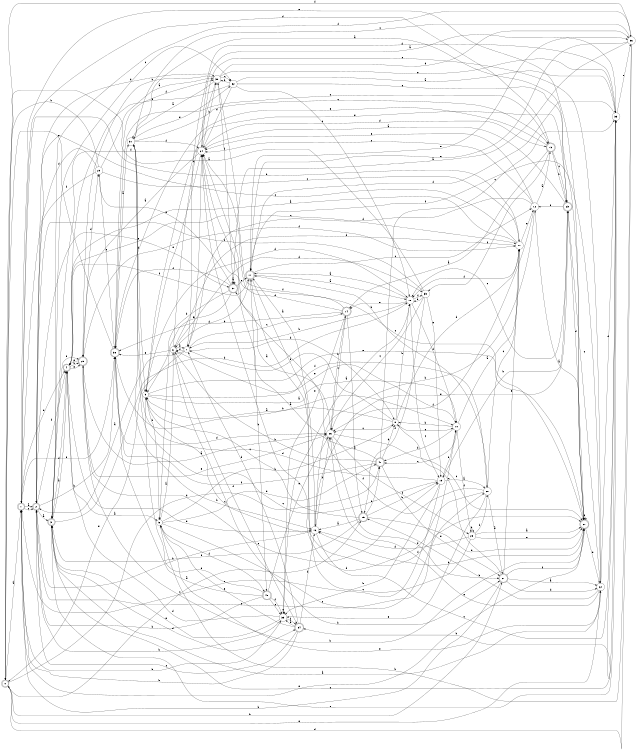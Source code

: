 digraph n34_1 {
__start0 [label="" shape="none"];

rankdir=LR;
size="8,5";

s0 [style="rounded,filled", color="black", fillcolor="white" shape="doublecircle", label="0"];
s1 [style="rounded,filled", color="black", fillcolor="white" shape="doublecircle", label="1"];
s2 [style="rounded,filled", color="black", fillcolor="white" shape="doublecircle", label="2"];
s3 [style="rounded,filled", color="black", fillcolor="white" shape="doublecircle", label="3"];
s4 [style="rounded,filled", color="black", fillcolor="white" shape="doublecircle", label="4"];
s5 [style="filled", color="black", fillcolor="white" shape="circle", label="5"];
s6 [style="filled", color="black", fillcolor="white" shape="circle", label="6"];
s7 [style="filled", color="black", fillcolor="white" shape="circle", label="7"];
s8 [style="filled", color="black", fillcolor="white" shape="circle", label="8"];
s9 [style="filled", color="black", fillcolor="white" shape="circle", label="9"];
s10 [style="filled", color="black", fillcolor="white" shape="circle", label="10"];
s11 [style="filled", color="black", fillcolor="white" shape="circle", label="11"];
s12 [style="filled", color="black", fillcolor="white" shape="circle", label="12"];
s13 [style="rounded,filled", color="black", fillcolor="white" shape="doublecircle", label="13"];
s14 [style="rounded,filled", color="black", fillcolor="white" shape="doublecircle", label="14"];
s15 [style="rounded,filled", color="black", fillcolor="white" shape="doublecircle", label="15"];
s16 [style="filled", color="black", fillcolor="white" shape="circle", label="16"];
s17 [style="rounded,filled", color="black", fillcolor="white" shape="doublecircle", label="17"];
s18 [style="filled", color="black", fillcolor="white" shape="circle", label="18"];
s19 [style="filled", color="black", fillcolor="white" shape="circle", label="19"];
s20 [style="filled", color="black", fillcolor="white" shape="circle", label="20"];
s21 [style="rounded,filled", color="black", fillcolor="white" shape="doublecircle", label="21"];
s22 [style="filled", color="black", fillcolor="white" shape="circle", label="22"];
s23 [style="rounded,filled", color="black", fillcolor="white" shape="doublecircle", label="23"];
s24 [style="filled", color="black", fillcolor="white" shape="circle", label="24"];
s25 [style="rounded,filled", color="black", fillcolor="white" shape="doublecircle", label="25"];
s26 [style="filled", color="black", fillcolor="white" shape="circle", label="26"];
s27 [style="rounded,filled", color="black", fillcolor="white" shape="doublecircle", label="27"];
s28 [style="filled", color="black", fillcolor="white" shape="circle", label="28"];
s29 [style="filled", color="black", fillcolor="white" shape="circle", label="29"];
s30 [style="filled", color="black", fillcolor="white" shape="circle", label="30"];
s31 [style="filled", color="black", fillcolor="white" shape="circle", label="31"];
s32 [style="filled", color="black", fillcolor="white" shape="circle", label="32"];
s33 [style="filled", color="black", fillcolor="white" shape="circle", label="33"];
s34 [style="rounded,filled", color="black", fillcolor="white" shape="doublecircle", label="34"];
s35 [style="filled", color="black", fillcolor="white" shape="circle", label="35"];
s36 [style="filled", color="black", fillcolor="white" shape="circle", label="36"];
s37 [style="rounded,filled", color="black", fillcolor="white" shape="doublecircle", label="37"];
s38 [style="rounded,filled", color="black", fillcolor="white" shape="doublecircle", label="38"];
s39 [style="filled", color="black", fillcolor="white" shape="circle", label="39"];
s40 [style="rounded,filled", color="black", fillcolor="white" shape="doublecircle", label="40"];
s41 [style="rounded,filled", color="black", fillcolor="white" shape="doublecircle", label="41"];
s0 -> s1 [label="a"];
s0 -> s21 [label="b"];
s0 -> s15 [label="c"];
s0 -> s41 [label="d"];
s0 -> s22 [label="e"];
s0 -> s36 [label="f"];
s1 -> s2 [label="a"];
s1 -> s35 [label="b"];
s1 -> s2 [label="c"];
s1 -> s4 [label="d"];
s1 -> s27 [label="e"];
s1 -> s38 [label="f"];
s2 -> s3 [label="a"];
s2 -> s38 [label="b"];
s2 -> s10 [label="c"];
s2 -> s30 [label="d"];
s2 -> s37 [label="e"];
s2 -> s4 [label="f"];
s3 -> s4 [label="a"];
s3 -> s18 [label="b"];
s3 -> s32 [label="c"];
s3 -> s34 [label="d"];
s3 -> s33 [label="e"];
s3 -> s25 [label="f"];
s4 -> s5 [label="a"];
s4 -> s25 [label="b"];
s4 -> s11 [label="c"];
s4 -> s3 [label="d"];
s4 -> s25 [label="e"];
s4 -> s17 [label="f"];
s5 -> s6 [label="a"];
s5 -> s8 [label="b"];
s5 -> s20 [label="c"];
s5 -> s41 [label="d"];
s5 -> s22 [label="e"];
s5 -> s40 [label="f"];
s6 -> s7 [label="a"];
s6 -> s21 [label="b"];
s6 -> s30 [label="c"];
s6 -> s39 [label="d"];
s6 -> s38 [label="e"];
s6 -> s34 [label="f"];
s7 -> s2 [label="a"];
s7 -> s8 [label="b"];
s7 -> s14 [label="c"];
s7 -> s24 [label="d"];
s7 -> s0 [label="e"];
s7 -> s6 [label="f"];
s8 -> s9 [label="a"];
s8 -> s18 [label="b"];
s8 -> s26 [label="c"];
s8 -> s11 [label="d"];
s8 -> s10 [label="e"];
s8 -> s7 [label="f"];
s9 -> s10 [label="a"];
s9 -> s5 [label="b"];
s9 -> s16 [label="c"];
s9 -> s18 [label="d"];
s9 -> s27 [label="e"];
s9 -> s20 [label="f"];
s10 -> s11 [label="a"];
s10 -> s8 [label="b"];
s10 -> s41 [label="c"];
s10 -> s41 [label="d"];
s10 -> s6 [label="e"];
s10 -> s28 [label="f"];
s11 -> s4 [label="a"];
s11 -> s1 [label="b"];
s11 -> s2 [label="c"];
s11 -> s6 [label="d"];
s11 -> s12 [label="e"];
s11 -> s18 [label="f"];
s12 -> s13 [label="a"];
s12 -> s16 [label="b"];
s12 -> s24 [label="c"];
s12 -> s7 [label="d"];
s12 -> s24 [label="e"];
s12 -> s26 [label="f"];
s13 -> s14 [label="a"];
s13 -> s23 [label="b"];
s13 -> s23 [label="c"];
s13 -> s1 [label="d"];
s13 -> s38 [label="e"];
s13 -> s39 [label="f"];
s14 -> s15 [label="a"];
s14 -> s38 [label="b"];
s14 -> s26 [label="c"];
s14 -> s24 [label="d"];
s14 -> s35 [label="e"];
s14 -> s30 [label="f"];
s15 -> s16 [label="a"];
s15 -> s19 [label="b"];
s15 -> s9 [label="c"];
s15 -> s27 [label="d"];
s15 -> s41 [label="e"];
s15 -> s3 [label="f"];
s16 -> s17 [label="a"];
s16 -> s2 [label="b"];
s16 -> s33 [label="c"];
s16 -> s4 [label="d"];
s16 -> s23 [label="e"];
s16 -> s26 [label="f"];
s17 -> s18 [label="a"];
s17 -> s40 [label="b"];
s17 -> s12 [label="c"];
s17 -> s6 [label="d"];
s17 -> s36 [label="e"];
s17 -> s27 [label="f"];
s18 -> s17 [label="a"];
s18 -> s7 [label="b"];
s18 -> s19 [label="c"];
s18 -> s10 [label="d"];
s18 -> s14 [label="e"];
s18 -> s39 [label="f"];
s19 -> s20 [label="a"];
s19 -> s35 [label="b"];
s19 -> s31 [label="c"];
s19 -> s31 [label="d"];
s19 -> s1 [label="e"];
s19 -> s10 [label="f"];
s20 -> s21 [label="a"];
s20 -> s17 [label="b"];
s20 -> s11 [label="c"];
s20 -> s24 [label="d"];
s20 -> s35 [label="e"];
s20 -> s37 [label="f"];
s21 -> s22 [label="a"];
s21 -> s1 [label="b"];
s21 -> s8 [label="c"];
s21 -> s22 [label="d"];
s21 -> s11 [label="e"];
s21 -> s27 [label="f"];
s22 -> s3 [label="a"];
s22 -> s15 [label="b"];
s22 -> s23 [label="c"];
s22 -> s33 [label="d"];
s22 -> s26 [label="e"];
s22 -> s17 [label="f"];
s23 -> s24 [label="a"];
s23 -> s19 [label="b"];
s23 -> s18 [label="c"];
s23 -> s27 [label="d"];
s23 -> s9 [label="e"];
s23 -> s12 [label="f"];
s24 -> s25 [label="a"];
s24 -> s30 [label="b"];
s24 -> s22 [label="c"];
s24 -> s13 [label="d"];
s24 -> s9 [label="e"];
s24 -> s3 [label="f"];
s25 -> s26 [label="a"];
s25 -> s27 [label="b"];
s25 -> s19 [label="c"];
s25 -> s29 [label="d"];
s25 -> s4 [label="e"];
s25 -> s11 [label="f"];
s26 -> s24 [label="a"];
s26 -> s14 [label="b"];
s26 -> s27 [label="c"];
s26 -> s21 [label="d"];
s26 -> s25 [label="e"];
s26 -> s28 [label="f"];
s27 -> s12 [label="a"];
s27 -> s16 [label="b"];
s27 -> s24 [label="c"];
s27 -> s22 [label="d"];
s27 -> s1 [label="e"];
s27 -> s27 [label="f"];
s28 -> s27 [label="a"];
s28 -> s28 [label="b"];
s28 -> s17 [label="c"];
s28 -> s16 [label="d"];
s28 -> s27 [label="e"];
s28 -> s20 [label="f"];
s29 -> s30 [label="a"];
s29 -> s0 [label="b"];
s29 -> s11 [label="c"];
s29 -> s1 [label="d"];
s29 -> s38 [label="e"];
s29 -> s2 [label="f"];
s30 -> s31 [label="a"];
s30 -> s25 [label="b"];
s30 -> s32 [label="c"];
s30 -> s36 [label="d"];
s30 -> s33 [label="e"];
s30 -> s37 [label="f"];
s31 -> s27 [label="a"];
s31 -> s16 [label="b"];
s31 -> s13 [label="c"];
s31 -> s9 [label="d"];
s31 -> s32 [label="e"];
s31 -> s24 [label="f"];
s32 -> s33 [label="a"];
s32 -> s30 [label="b"];
s32 -> s18 [label="c"];
s32 -> s24 [label="d"];
s32 -> s23 [label="e"];
s32 -> s4 [label="f"];
s33 -> s24 [label="a"];
s33 -> s34 [label="b"];
s33 -> s3 [label="c"];
s33 -> s7 [label="d"];
s33 -> s36 [label="e"];
s33 -> s17 [label="f"];
s34 -> s35 [label="a"];
s34 -> s1 [label="b"];
s34 -> s2 [label="c"];
s34 -> s7 [label="d"];
s34 -> s5 [label="e"];
s34 -> s16 [label="f"];
s35 -> s18 [label="a"];
s35 -> s2 [label="b"];
s35 -> s35 [label="c"];
s35 -> s4 [label="d"];
s35 -> s3 [label="e"];
s35 -> s34 [label="f"];
s36 -> s37 [label="a"];
s36 -> s5 [label="b"];
s36 -> s31 [label="c"];
s36 -> s0 [label="d"];
s36 -> s17 [label="e"];
s36 -> s3 [label="f"];
s37 -> s37 [label="a"];
s37 -> s9 [label="b"];
s37 -> s17 [label="c"];
s37 -> s5 [label="d"];
s37 -> s29 [label="e"];
s37 -> s38 [label="f"];
s38 -> s31 [label="a"];
s38 -> s10 [label="b"];
s38 -> s13 [label="c"];
s38 -> s26 [label="d"];
s38 -> s0 [label="e"];
s38 -> s30 [label="f"];
s39 -> s0 [label="a"];
s39 -> s18 [label="b"];
s39 -> s26 [label="c"];
s39 -> s15 [label="d"];
s39 -> s19 [label="e"];
s39 -> s2 [label="f"];
s40 -> s38 [label="a"];
s40 -> s2 [label="b"];
s40 -> s35 [label="c"];
s40 -> s9 [label="d"];
s40 -> s26 [label="e"];
s40 -> s35 [label="f"];
s41 -> s24 [label="a"];
s41 -> s6 [label="b"];
s41 -> s33 [label="c"];
s41 -> s8 [label="d"];
s41 -> s21 [label="e"];
s41 -> s38 [label="f"];

}